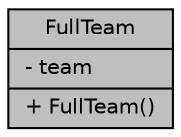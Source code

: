 digraph "FullTeam"
{
 // LATEX_PDF_SIZE
  edge [fontname="Helvetica",fontsize="10",labelfontname="Helvetica",labelfontsize="10"];
  node [fontname="Helvetica",fontsize="10",shape=record];
  Node1 [label="{FullTeam\n|- team\l|+ FullTeam()\l}",height=0.2,width=0.4,color="black", fillcolor="grey75", style="filled", fontcolor="black",tooltip=" "];
}
